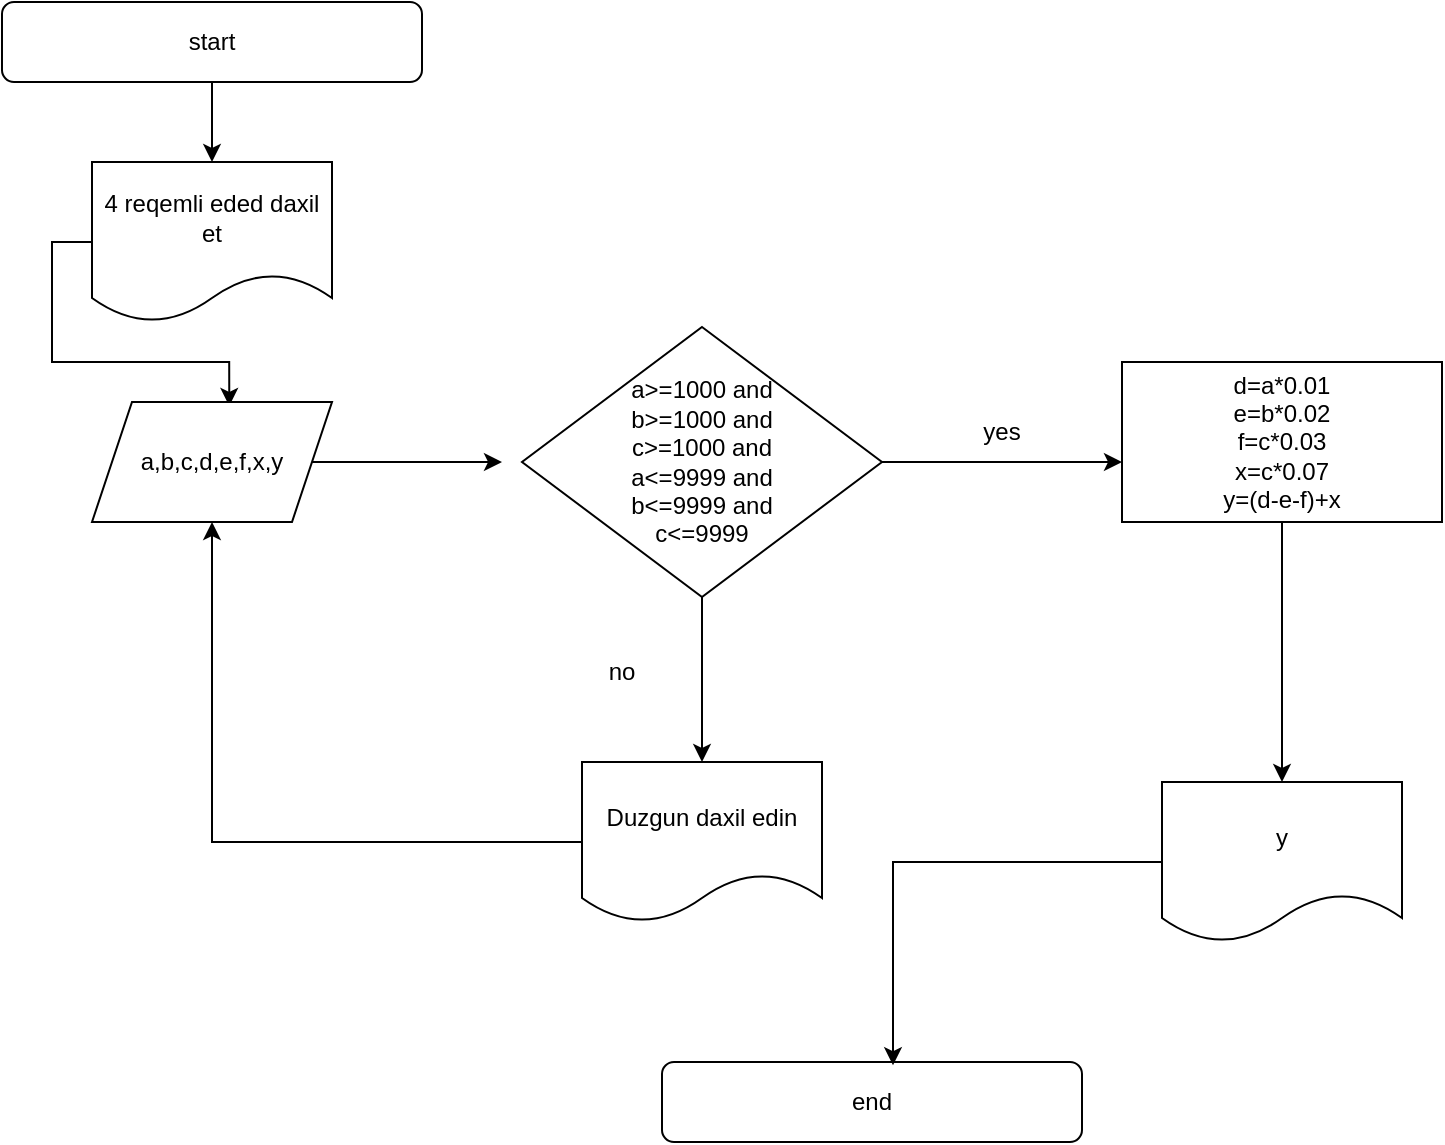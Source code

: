<mxfile version="15.8.7" type="device"><diagram id="wDfZgCKIXA_cpN9ouMCU" name="Page-1"><mxGraphModel dx="786" dy="507" grid="1" gridSize="10" guides="1" tooltips="1" connect="1" arrows="1" fold="1" page="1" pageScale="1" pageWidth="850" pageHeight="1100" math="0" shadow="0"><root><mxCell id="0"/><mxCell id="1" parent="0"/><mxCell id="OaAxZH4JKyKj_EauQE-F-4" style="edgeStyle=orthogonalEdgeStyle;rounded=0;orthogonalLoop=1;jettySize=auto;html=1;exitX=0.5;exitY=1;exitDx=0;exitDy=0;entryX=0.5;entryY=0;entryDx=0;entryDy=0;" edge="1" parent="1" source="OaAxZH4JKyKj_EauQE-F-1" target="OaAxZH4JKyKj_EauQE-F-3"><mxGeometry relative="1" as="geometry"/></mxCell><mxCell id="OaAxZH4JKyKj_EauQE-F-1" value="start" style="rounded=1;whiteSpace=wrap;html=1;" vertex="1" parent="1"><mxGeometry x="330" width="210" height="40" as="geometry"/></mxCell><mxCell id="OaAxZH4JKyKj_EauQE-F-2" value="end" style="rounded=1;whiteSpace=wrap;html=1;" vertex="1" parent="1"><mxGeometry x="660" y="530" width="210" height="40" as="geometry"/></mxCell><mxCell id="OaAxZH4JKyKj_EauQE-F-6" style="edgeStyle=orthogonalEdgeStyle;rounded=0;orthogonalLoop=1;jettySize=auto;html=1;exitX=0;exitY=0.5;exitDx=0;exitDy=0;entryX=0.572;entryY=0.033;entryDx=0;entryDy=0;entryPerimeter=0;" edge="1" parent="1" source="OaAxZH4JKyKj_EauQE-F-3" target="OaAxZH4JKyKj_EauQE-F-5"><mxGeometry relative="1" as="geometry"/></mxCell><mxCell id="OaAxZH4JKyKj_EauQE-F-3" value="4 reqemli eded daxil et" style="shape=document;whiteSpace=wrap;html=1;boundedLbl=1;" vertex="1" parent="1"><mxGeometry x="375" y="80" width="120" height="80" as="geometry"/></mxCell><mxCell id="OaAxZH4JKyKj_EauQE-F-7" style="edgeStyle=orthogonalEdgeStyle;rounded=0;orthogonalLoop=1;jettySize=auto;html=1;exitX=1;exitY=0.5;exitDx=0;exitDy=0;" edge="1" parent="1" source="OaAxZH4JKyKj_EauQE-F-5"><mxGeometry relative="1" as="geometry"><mxPoint x="580" y="230" as="targetPoint"/></mxGeometry></mxCell><mxCell id="OaAxZH4JKyKj_EauQE-F-5" value="a,b,c,d,e,f,x,y" style="shape=parallelogram;perimeter=parallelogramPerimeter;whiteSpace=wrap;html=1;fixedSize=1;" vertex="1" parent="1"><mxGeometry x="375" y="200" width="120" height="60" as="geometry"/></mxCell><mxCell id="OaAxZH4JKyKj_EauQE-F-9" style="edgeStyle=orthogonalEdgeStyle;rounded=0;orthogonalLoop=1;jettySize=auto;html=1;exitX=0.5;exitY=1;exitDx=0;exitDy=0;" edge="1" parent="1" source="OaAxZH4JKyKj_EauQE-F-8"><mxGeometry relative="1" as="geometry"><mxPoint x="680" y="380" as="targetPoint"/></mxGeometry></mxCell><mxCell id="OaAxZH4JKyKj_EauQE-F-13" style="edgeStyle=orthogonalEdgeStyle;rounded=0;orthogonalLoop=1;jettySize=auto;html=1;exitX=1;exitY=0.5;exitDx=0;exitDy=0;" edge="1" parent="1" source="OaAxZH4JKyKj_EauQE-F-8"><mxGeometry relative="1" as="geometry"><mxPoint x="890" y="230" as="targetPoint"/></mxGeometry></mxCell><mxCell id="OaAxZH4JKyKj_EauQE-F-8" value="a&amp;gt;=1000 and&lt;br&gt;b&amp;gt;=1000 and&lt;br&gt;c&amp;gt;=1000 and&lt;br&gt;a&amp;lt;=9999 and&lt;br&gt;b&amp;lt;=9999 and&lt;br&gt;c&amp;lt;=9999" style="rhombus;whiteSpace=wrap;html=1;" vertex="1" parent="1"><mxGeometry x="590" y="162.5" width="180" height="135" as="geometry"/></mxCell><mxCell id="OaAxZH4JKyKj_EauQE-F-10" value="no" style="text;html=1;strokeColor=none;fillColor=none;align=center;verticalAlign=middle;whiteSpace=wrap;rounded=0;" vertex="1" parent="1"><mxGeometry x="610" y="320" width="60" height="30" as="geometry"/></mxCell><mxCell id="OaAxZH4JKyKj_EauQE-F-12" style="edgeStyle=orthogonalEdgeStyle;rounded=0;orthogonalLoop=1;jettySize=auto;html=1;exitX=0;exitY=0.5;exitDx=0;exitDy=0;entryX=0.5;entryY=1;entryDx=0;entryDy=0;" edge="1" parent="1" source="OaAxZH4JKyKj_EauQE-F-11" target="OaAxZH4JKyKj_EauQE-F-5"><mxGeometry relative="1" as="geometry"/></mxCell><mxCell id="OaAxZH4JKyKj_EauQE-F-11" value="Duzgun daxil edin" style="shape=document;whiteSpace=wrap;html=1;boundedLbl=1;" vertex="1" parent="1"><mxGeometry x="620" y="380" width="120" height="80" as="geometry"/></mxCell><mxCell id="OaAxZH4JKyKj_EauQE-F-14" value="yes" style="text;html=1;strokeColor=none;fillColor=none;align=center;verticalAlign=middle;whiteSpace=wrap;rounded=0;" vertex="1" parent="1"><mxGeometry x="800" y="200" width="60" height="30" as="geometry"/></mxCell><mxCell id="OaAxZH4JKyKj_EauQE-F-16" style="edgeStyle=orthogonalEdgeStyle;rounded=0;orthogonalLoop=1;jettySize=auto;html=1;exitX=0.5;exitY=1;exitDx=0;exitDy=0;" edge="1" parent="1" source="OaAxZH4JKyKj_EauQE-F-15"><mxGeometry relative="1" as="geometry"><mxPoint x="970" y="390" as="targetPoint"/></mxGeometry></mxCell><mxCell id="OaAxZH4JKyKj_EauQE-F-15" value="d=a*0.01&lt;br&gt;e=b*0.02&lt;br&gt;f=c*0.03&lt;br&gt;x=c*0.07&lt;br&gt;y=(d-e-f)+x" style="rounded=0;whiteSpace=wrap;html=1;" vertex="1" parent="1"><mxGeometry x="890" y="180" width="160" height="80" as="geometry"/></mxCell><mxCell id="OaAxZH4JKyKj_EauQE-F-18" style="edgeStyle=orthogonalEdgeStyle;rounded=0;orthogonalLoop=1;jettySize=auto;html=1;exitX=0;exitY=0.5;exitDx=0;exitDy=0;entryX=0.55;entryY=0.04;entryDx=0;entryDy=0;entryPerimeter=0;" edge="1" parent="1" source="OaAxZH4JKyKj_EauQE-F-17" target="OaAxZH4JKyKj_EauQE-F-2"><mxGeometry relative="1" as="geometry"/></mxCell><mxCell id="OaAxZH4JKyKj_EauQE-F-17" value="y" style="shape=document;whiteSpace=wrap;html=1;boundedLbl=1;" vertex="1" parent="1"><mxGeometry x="910" y="390" width="120" height="80" as="geometry"/></mxCell></root></mxGraphModel></diagram></mxfile>